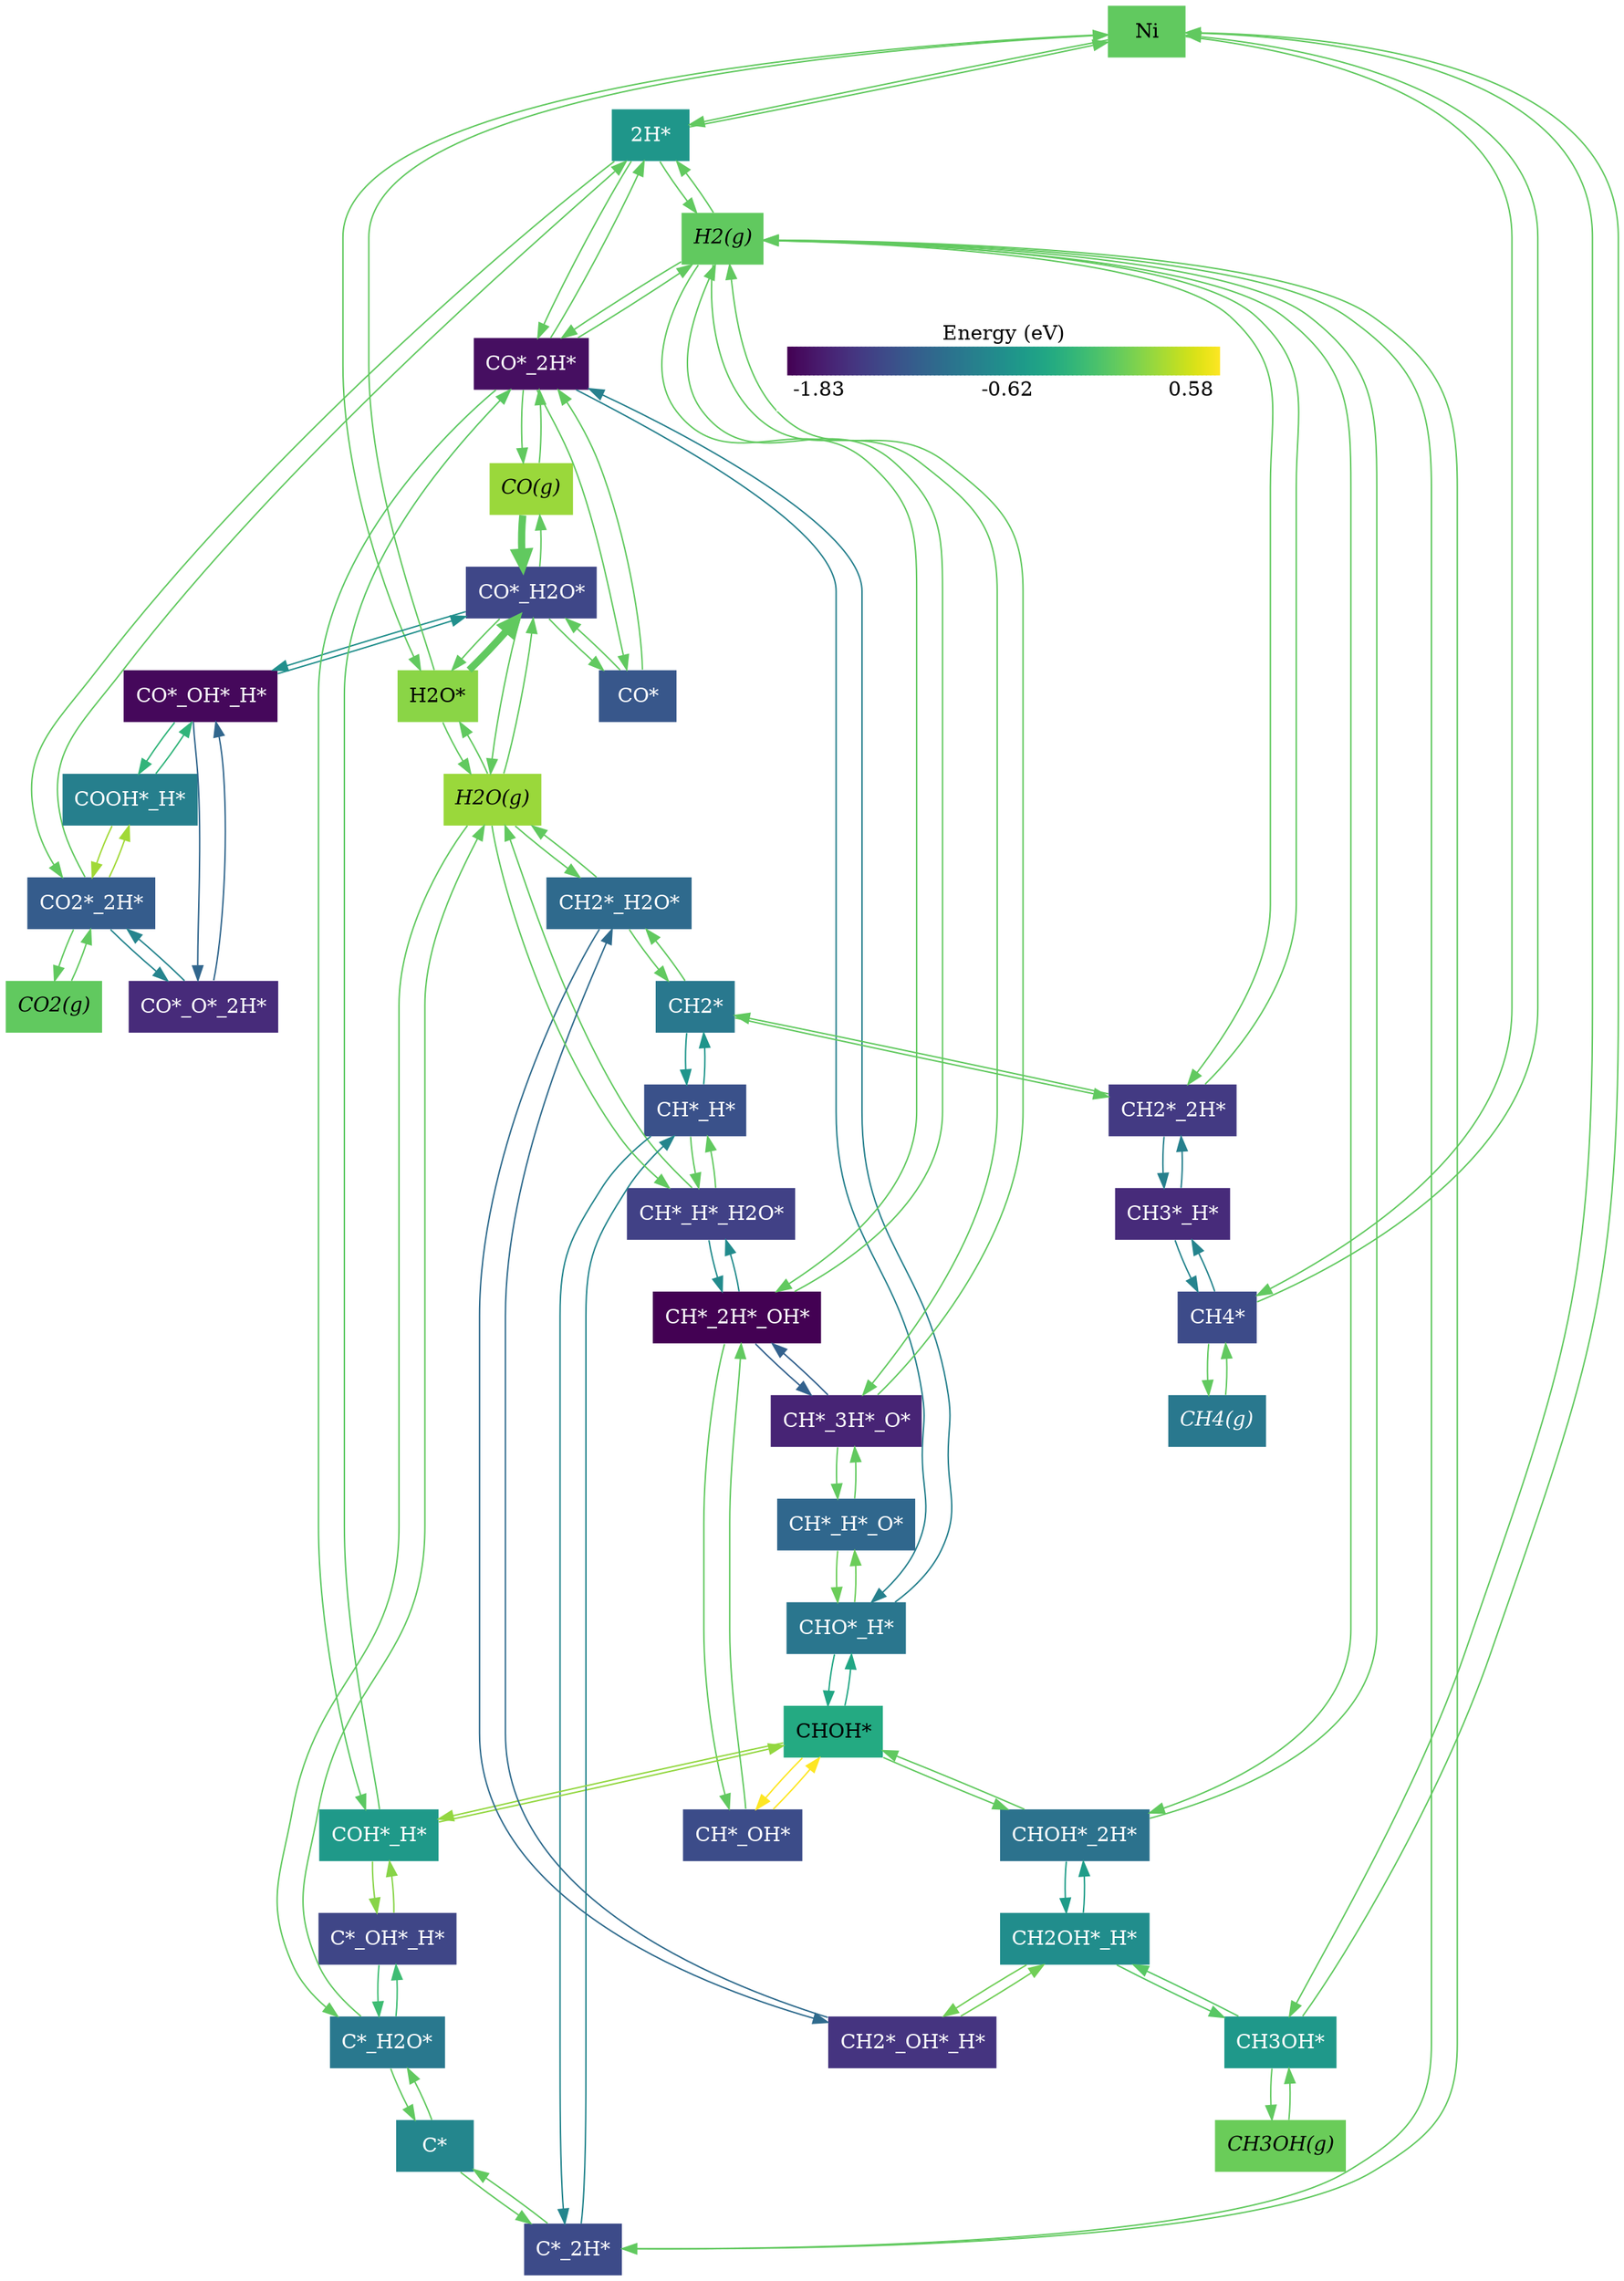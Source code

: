 strict digraph {

    graph [
        rankdir=TB,
        ranksep=0.5,
        nodesep=0.25
    ];
    
    node [
        shape=plaintext,
        style=filled
    ];
    
    edge [
        weight=2.
    ];


    "Ni" [
        label=<
        <TABLE BORDER="0" CELLBORDER="0" CELLSPACING="0" CELLPADDING="0">
          <TR>
            <TD><FONT COLOR="#000000">Ni</FONT></TD>
          </TR>
        </TABLE>
        >
        ,
        fillcolor="#61c95f"
    ];
    
    "2H*" [
        label=<
        <TABLE BORDER="0" CELLBORDER="0" CELLSPACING="0" CELLPADDING="0">
          <TR>
            <TD><FONT COLOR="#ffffff">2H*</FONT></TD>
          </TR>
        </TABLE>
        >
        ,
        fillcolor="#1f968a"
    ];
    
    "CO2*_2H*" [
        label=<
        <TABLE BORDER="0" CELLBORDER="0" CELLSPACING="0" CELLPADDING="0">
          <TR>
            <TD><FONT COLOR="#ffffff">CO2*_2H*</FONT></TD>
          </TR>
        </TABLE>
        >
        ,
        fillcolor="#355c8c"
    ];
    
    "COOH*_H*" [
        label=<
        <TABLE BORDER="0" CELLBORDER="0" CELLSPACING="0" CELLPADDING="0">
          <TR>
            <TD><FONT COLOR="#ffffff">COOH*_H*</FONT></TD>
          </TR>
        </TABLE>
        >
        ,
        fillcolor="#267f8d"
    ];
    
    "CO*_OH*_H*" [
        label=<
        <TABLE BORDER="0" CELLBORDER="0" CELLSPACING="0" CELLPADDING="0">
          <TR>
            <TD><FONT COLOR="#ffffff">CO*_OH*_H*</FONT></TD>
          </TR>
        </TABLE>
        >
        ,
        fillcolor="#45085b"
    ];
    
    "CO*_H2O*" [
        label=<
        <TABLE BORDER="0" CELLBORDER="0" CELLSPACING="0" CELLPADDING="0">
          <TR>
            <TD><FONT COLOR="#ffffff">CO*_H2O*</FONT></TD>
          </TR>
        </TABLE>
        >
        ,
        fillcolor="#3f4788"
    ];
    
    "H2O*" [
        label=<
        <TABLE BORDER="0" CELLBORDER="0" CELLSPACING="0" CELLPADDING="0">
          <TR>
            <TD><FONT COLOR="#000000">H2O*</FONT></TD>
          </TR>
        </TABLE>
        >
        ,
        fillcolor="#8ad546"
    ];
    
    "CO*_O*_2H*" [
        label=<
        <TABLE BORDER="0" CELLBORDER="0" CELLSPACING="0" CELLPADDING="0">
          <TR>
            <TD><FONT COLOR="#ffffff">CO*_O*_2H*</FONT></TD>
          </TR>
        </TABLE>
        >
        ,
        fillcolor="#472b7a"
    ];
    
    "CO*" [
        label=<
        <TABLE BORDER="0" CELLBORDER="0" CELLSPACING="0" CELLPADDING="0">
          <TR>
            <TD><FONT COLOR="#ffffff">CO*</FONT></TD>
          </TR>
        </TABLE>
        >
        ,
        fillcolor="#38578b"
    ];
    
    "CO*_2H*" [
        label=<
        <TABLE BORDER="0" CELLBORDER="0" CELLSPACING="0" CELLPADDING="0">
          <TR>
            <TD><FONT COLOR="#ffffff">CO*_2H*</FONT></TD>
          </TR>
        </TABLE>
        >
        ,
        fillcolor="#460f61"
    ];
    
    "CHO*_H*" [
        label=<
        <TABLE BORDER="0" CELLBORDER="0" CELLSPACING="0" CELLPADDING="0">
          <TR>
            <TD><FONT COLOR="#ffffff">CHO*_H*</FONT></TD>
          </TR>
        </TABLE>
        >
        ,
        fillcolor="#2a768e"
    ];
    
    "CH*_H*_O*" [
        label=<
        <TABLE BORDER="0" CELLBORDER="0" CELLSPACING="0" CELLPADDING="0">
          <TR>
            <TD><FONT COLOR="#ffffff">CH*_H*_O*</FONT></TD>
          </TR>
        </TABLE>
        >
        ,
        fillcolor="#30678d"
    ];
    
    "CH*_3H*_O*" [
        label=<
        <TABLE BORDER="0" CELLBORDER="0" CELLSPACING="0" CELLPADDING="0">
          <TR>
            <TD><FONT COLOR="#ffffff">CH*_3H*_O*</FONT></TD>
          </TR>
        </TABLE>
        >
        ,
        fillcolor="#472475"
    ];
    
    "CH*_2H*_OH*" [
        label=<
        <TABLE BORDER="0" CELLBORDER="0" CELLSPACING="0" CELLPADDING="0">
          <TR>
            <TD><FONT COLOR="#ffffff">CH*_2H*_OH*</FONT></TD>
          </TR>
        </TABLE>
        >
        ,
        fillcolor="#430153"
    ];
    
    "CH*_H*_H2O*" [
        label=<
        <TABLE BORDER="0" CELLBORDER="0" CELLSPACING="0" CELLPADDING="0">
          <TR>
            <TD><FONT COLOR="#ffffff">CH*_H*_H2O*</FONT></TD>
          </TR>
        </TABLE>
        >
        ,
        fillcolor="#414186"
    ];
    
    "CH*_H*" [
        label=<
        <TABLE BORDER="0" CELLBORDER="0" CELLSPACING="0" CELLPADDING="0">
          <TR>
            <TD><FONT COLOR="#ffffff">CH*_H*</FONT></TD>
          </TR>
        </TABLE>
        >
        ,
        fillcolor="#3a518a"
    ];
    
    "CH2*" [
        label=<
        <TABLE BORDER="0" CELLBORDER="0" CELLSPACING="0" CELLPADDING="0">
          <TR>
            <TD><FONT COLOR="#ffffff">CH2*</FONT></TD>
          </TR>
        </TABLE>
        >
        ,
        fillcolor="#29788e"
    ];
    
    "CH2*_2H*" [
        label=<
        <TABLE BORDER="0" CELLBORDER="0" CELLSPACING="0" CELLPADDING="0">
          <TR>
            <TD><FONT COLOR="#ffffff">CH2*_2H*</FONT></TD>
          </TR>
        </TABLE>
        >
        ,
        fillcolor="#433a83"
    ];
    
    "CH3*_H*" [
        label=<
        <TABLE BORDER="0" CELLBORDER="0" CELLSPACING="0" CELLPADDING="0">
          <TR>
            <TD><FONT COLOR="#ffffff">CH3*_H*</FONT></TD>
          </TR>
        </TABLE>
        >
        ,
        fillcolor="#472b7a"
    ];
    
    "CH4*" [
        label=<
        <TABLE BORDER="0" CELLBORDER="0" CELLSPACING="0" CELLPADDING="0">
          <TR>
            <TD><FONT COLOR="#ffffff">CH4*</FONT></TD>
          </TR>
        </TABLE>
        >
        ,
        fillcolor="#3d4b89"
    ];
    
    "COH*_H*" [
        label=<
        <TABLE BORDER="0" CELLBORDER="0" CELLSPACING="0" CELLPADDING="0">
          <TR>
            <TD><FONT COLOR="#ffffff">COH*_H*</FONT></TD>
          </TR>
        </TABLE>
        >
        ,
        fillcolor="#1f9989"
    ];
    
    "C*_OH*_H*" [
        label=<
        <TABLE BORDER="0" CELLBORDER="0" CELLSPACING="0" CELLPADDING="0">
          <TR>
            <TD><FONT COLOR="#ffffff">C*_OH*_H*</FONT></TD>
          </TR>
        </TABLE>
        >
        ,
        fillcolor="#3f4687"
    ];
    
    "C*_H2O*" [
        label=<
        <TABLE BORDER="0" CELLBORDER="0" CELLSPACING="0" CELLPADDING="0">
          <TR>
            <TD><FONT COLOR="#ffffff">C*_H2O*</FONT></TD>
          </TR>
        </TABLE>
        >
        ,
        fillcolor="#29788e"
    ];
    
    "C*" [
        label=<
        <TABLE BORDER="0" CELLBORDER="0" CELLSPACING="0" CELLPADDING="0">
          <TR>
            <TD><FONT COLOR="#ffffff">C*</FONT></TD>
          </TR>
        </TABLE>
        >
        ,
        fillcolor="#24868d"
    ];
    
    "C*_2H*" [
        label=<
        <TABLE BORDER="0" CELLBORDER="0" CELLSPACING="0" CELLPADDING="0">
          <TR>
            <TD><FONT COLOR="#ffffff">C*_2H*</FONT></TD>
          </TR>
        </TABLE>
        >
        ,
        fillcolor="#3d4b89"
    ];
    
    "CHOH*" [
        label=<
        <TABLE BORDER="0" CELLBORDER="0" CELLSPACING="0" CELLPADDING="0">
          <TR>
            <TD><FONT COLOR="#000000">CHOH*</FONT></TD>
          </TR>
        </TABLE>
        >
        ,
        fillcolor="#24aa82"
    ];
    
    "CH*_OH*" [
        label=<
        <TABLE BORDER="0" CELLBORDER="0" CELLSPACING="0" CELLPADDING="0">
          <TR>
            <TD><FONT COLOR="#ffffff">CH*_OH*</FONT></TD>
          </TR>
        </TABLE>
        >
        ,
        fillcolor="#3c4c89"
    ];
    
    "CHOH*_2H*" [
        label=<
        <TABLE BORDER="0" CELLBORDER="0" CELLSPACING="0" CELLPADDING="0">
          <TR>
            <TD><FONT COLOR="#ffffff">CHOH*_2H*</FONT></TD>
          </TR>
        </TABLE>
        >
        ,
        fillcolor="#2c728d"
    ];
    
    "CH2OH*_H*" [
        label=<
        <TABLE BORDER="0" CELLBORDER="0" CELLSPACING="0" CELLPADDING="0">
          <TR>
            <TD><FONT COLOR="#ffffff">CH2OH*_H*</FONT></TD>
          </TR>
        </TABLE>
        >
        ,
        fillcolor="#218d8c"
    ];
    
    "CH3OH*" [
        label=<
        <TABLE BORDER="0" CELLBORDER="0" CELLSPACING="0" CELLPADDING="0">
          <TR>
            <TD><FONT COLOR="#ffffff">CH3OH*</FONT></TD>
          </TR>
        </TABLE>
        >
        ,
        fillcolor="#1f988a"
    ];
    
    "CH2*_OH*_H*" [
        label=<
        <TABLE BORDER="0" CELLBORDER="0" CELLSPACING="0" CELLPADDING="0">
          <TR>
            <TD><FONT COLOR="#ffffff">CH2*_OH*_H*</FONT></TD>
          </TR>
        </TABLE>
        >
        ,
        fillcolor="#453480"
    ];
    
    "CH2*_H2O*" [
        label=<
        <TABLE BORDER="0" CELLBORDER="0" CELLSPACING="0" CELLPADDING="0">
          <TR>
            <TD><FONT COLOR="#ffffff">CH2*_H2O*</FONT></TD>
          </TR>
        </TABLE>
        >
        ,
        fillcolor="#2f6a8d"
    ];
    
    "H2(g)" [
        label=<
        <TABLE BORDER="0" CELLBORDER="0" CELLSPACING="0" CELLPADDING="0">
          <TR>
            <TD><FONT COLOR="#000000"><i>H2(g)</i></FONT></TD>
          </TR>
        </TABLE>
        >
        ,
        fillcolor="#61c95f"
    ];
    
    "CO2(g)" [
        label=<
        <TABLE BORDER="0" CELLBORDER="0" CELLSPACING="0" CELLPADDING="0">
          <TR>
            <TD><FONT COLOR="#000000"><i>CO2(g)</i></FONT></TD>
          </TR>
        </TABLE>
        >
        ,
        fillcolor="#61c95f"
    ];
    
    "CO(g)" [
        label=<
        <TABLE BORDER="0" CELLBORDER="0" CELLSPACING="0" CELLPADDING="0">
          <TR>
            <TD><FONT COLOR="#000000"><i>CO(g)</i></FONT></TD>
          </TR>
        </TABLE>
        >
        ,
        fillcolor="#9ad83b"
    ];
    
    "H2O(g)" [
        label=<
        <TABLE BORDER="0" CELLBORDER="0" CELLSPACING="0" CELLPADDING="0">
          <TR>
            <TD><FONT COLOR="#000000"><i>H2O(g)</i></FONT></TD>
          </TR>
        </TABLE>
        >
        ,
        fillcolor="#9ad83b"
    ];
    
    "CH3OH(g)" [
        label=<
        <TABLE BORDER="0" CELLBORDER="0" CELLSPACING="0" CELLPADDING="0">
          <TR>
            <TD><FONT COLOR="#000000"><i>CH3OH(g)</i></FONT></TD>
          </TR>
        </TABLE>
        >
        ,
        fillcolor="#6acc59"
    ];
    
    "CH4(g)" [
        label=<
        <TABLE BORDER="0" CELLBORDER="0" CELLSPACING="0" CELLPADDING="0">
          <TR>
            <TD><FONT COLOR="#ffffff"><i>CH4(g)</i></FONT></TD>
          </TR>
        </TABLE>
        >
        ,
        fillcolor="#29788e"
    ];
    
    "Colorbar" [
        fillcolor="#ffffff",
        label=<<TABLE BORDER="0" CELLBORDER="0" CELLSPACING="-1">
            <TR>
                <TD COLSPAN="100">Energy (eV)</TD>
            </TR>
            <TR>
                <TD BGCOLOR="#430153:#440457" WIDTH="1" HEIGHT="20"></TD>
                <TD BGCOLOR="#440457:#45085b" WIDTH="1" HEIGHT="20"></TD>
                <TD BGCOLOR="#45085b:#460c5f" WIDTH="1" HEIGHT="20"></TD>
                <TD BGCOLOR="#460c5f:#460f62" WIDTH="1" HEIGHT="20"></TD>
                <TD BGCOLOR="#460f62:#471365" WIDTH="1" HEIGHT="20"></TD>
                <TD BGCOLOR="#471365:#471769" WIDTH="1" HEIGHT="20"></TD>
                <TD BGCOLOR="#471769:#481a6c" WIDTH="1" HEIGHT="20"></TD>
                <TD BGCOLOR="#481a6c:#481d6f" WIDTH="1" HEIGHT="20"></TD>
                <TD BGCOLOR="#481d6f:#482172" WIDTH="1" HEIGHT="20"></TD>
                <TD BGCOLOR="#482172:#472474" WIDTH="1" HEIGHT="20"></TD>
                <TD BGCOLOR="#472474:#472777" WIDTH="1" HEIGHT="20"></TD>
                <TD BGCOLOR="#472777:#472a79" WIDTH="1" HEIGHT="20"></TD>
                <TD BGCOLOR="#472a79:#462d7b" WIDTH="1" HEIGHT="20"></TD>
                <TD BGCOLOR="#462d7b:#46317d" WIDTH="1" HEIGHT="20"></TD>
                <TD BGCOLOR="#46317d:#45347f" WIDTH="1" HEIGHT="20"></TD>
                <TD BGCOLOR="#45347f:#443781" WIDTH="1" HEIGHT="20"></TD>
                <TD BGCOLOR="#443781:#433a83" WIDTH="1" HEIGHT="20"></TD>
                <TD BGCOLOR="#433a83:#423d84" WIDTH="1" HEIGHT="20"></TD>
                <TD BGCOLOR="#423d84:#414085" WIDTH="1" HEIGHT="20"></TD>
                <TD BGCOLOR="#414085:#404386" WIDTH="1" HEIGHT="20"></TD>
                <TD BGCOLOR="#404386:#3f4687" WIDTH="1" HEIGHT="20"></TD>
                <TD BGCOLOR="#3f4687:#3e4988" WIDTH="1" HEIGHT="20"></TD>
                <TD BGCOLOR="#3e4988:#3d4c89" WIDTH="1" HEIGHT="20"></TD>
                <TD BGCOLOR="#3d4c89:#3c4e8a" WIDTH="1" HEIGHT="20"></TD>
                <TD BGCOLOR="#3c4e8a:#3a518a" WIDTH="1" HEIGHT="20"></TD>
                <TD BGCOLOR="#3a518a:#39548b" WIDTH="1" HEIGHT="20"></TD>
                <TD BGCOLOR="#39548b:#38578b" WIDTH="1" HEIGHT="20"></TD>
                <TD BGCOLOR="#38578b:#37598c" WIDTH="1" HEIGHT="20"></TD>
                <TD BGCOLOR="#37598c:#355c8c" WIDTH="1" HEIGHT="20"></TD>
                <TD BGCOLOR="#355c8c:#345f8c" WIDTH="1" HEIGHT="20"></TD>
                <TD BGCOLOR="#345f8c:#33618d" WIDTH="1" HEIGHT="20"></TD>
                <TD BGCOLOR="#33618d:#32648d" WIDTH="1" HEIGHT="20"></TD>
                <TD BGCOLOR="#32648d:#31668d" WIDTH="1" HEIGHT="20"></TD>
                <TD BGCOLOR="#31668d:#30698d" WIDTH="1" HEIGHT="20"></TD>
                <TD BGCOLOR="#30698d:#2e6b8d" WIDTH="1" HEIGHT="20"></TD>
                <TD BGCOLOR="#2e6b8d:#2d6e8d" WIDTH="1" HEIGHT="20"></TD>
                <TD BGCOLOR="#2d6e8d:#2c708d" WIDTH="1" HEIGHT="20"></TD>
                <TD BGCOLOR="#2c708d:#2b738e" WIDTH="1" HEIGHT="20"></TD>
                <TD BGCOLOR="#2b738e:#2a758e" WIDTH="1" HEIGHT="20"></TD>
                <TD BGCOLOR="#2a758e:#29778e" WIDTH="1" HEIGHT="20"></TD>
                <TD BGCOLOR="#29778e:#297a8e" WIDTH="1" HEIGHT="20"></TD>
                <TD BGCOLOR="#297a8e:#287c8e" WIDTH="1" HEIGHT="20"></TD>
                <TD BGCOLOR="#287c8e:#277f8d" WIDTH="1" HEIGHT="20"></TD>
                <TD BGCOLOR="#277f8d:#26818d" WIDTH="1" HEIGHT="20"></TD>
                <TD BGCOLOR="#26818d:#25838d" WIDTH="1" HEIGHT="20"></TD>
                <TD BGCOLOR="#25838d:#24868d" WIDTH="1" HEIGHT="20"></TD>
                <TD BGCOLOR="#24868d:#23888d" WIDTH="1" HEIGHT="20"></TD>
                <TD BGCOLOR="#23888d:#228b8c" WIDTH="1" HEIGHT="20"></TD>
                <TD BGCOLOR="#228b8c:#218d8c" WIDTH="1" HEIGHT="20"></TD>
                <TD BGCOLOR="#218d8c:#218f8c" WIDTH="1" HEIGHT="20"></TD>
                <TD BGCOLOR="#218f8c:#20928b" WIDTH="1" HEIGHT="20"></TD>
                <TD BGCOLOR="#20928b:#1f948b" WIDTH="1" HEIGHT="20"></TD>
                <TD BGCOLOR="#1f948b:#1f978a" WIDTH="1" HEIGHT="20"></TD>
                <TD BGCOLOR="#1f978a:#1e9989" WIDTH="1" HEIGHT="20"></TD>
                <TD BGCOLOR="#1e9989:#1e9b89" WIDTH="1" HEIGHT="20"></TD>
                <TD BGCOLOR="#1e9b89:#1f9e88" WIDTH="1" HEIGHT="20"></TD>
                <TD BGCOLOR="#1f9e88:#1fa087" WIDTH="1" HEIGHT="20"></TD>
                <TD BGCOLOR="#1fa087:#20a286" WIDTH="1" HEIGHT="20"></TD>
                <TD BGCOLOR="#20a286:#21a585" WIDTH="1" HEIGHT="20"></TD>
                <TD BGCOLOR="#21a585:#22a783" WIDTH="1" HEIGHT="20"></TD>
                <TD BGCOLOR="#22a783:#24aa82" WIDTH="1" HEIGHT="20"></TD>
                <TD BGCOLOR="#24aa82:#26ac80" WIDTH="1" HEIGHT="20"></TD>
                <TD BGCOLOR="#26ac80:#29ae7f" WIDTH="1" HEIGHT="20"></TD>
                <TD BGCOLOR="#29ae7f:#2cb07d" WIDTH="1" HEIGHT="20"></TD>
                <TD BGCOLOR="#2cb07d:#2fb37b" WIDTH="1" HEIGHT="20"></TD>
                <TD BGCOLOR="#2fb37b:#32b579" WIDTH="1" HEIGHT="20"></TD>
                <TD BGCOLOR="#32b579:#36b777" WIDTH="1" HEIGHT="20"></TD>
                <TD BGCOLOR="#36b777:#3ab975" WIDTH="1" HEIGHT="20"></TD>
                <TD BGCOLOR="#3ab975:#3ebc73" WIDTH="1" HEIGHT="20"></TD>
                <TD BGCOLOR="#3ebc73:#43be70" WIDTH="1" HEIGHT="20"></TD>
                <TD BGCOLOR="#43be70:#47c06d" WIDTH="1" HEIGHT="20"></TD>
                <TD BGCOLOR="#47c06d:#4cc26b" WIDTH="1" HEIGHT="20"></TD>
                <TD BGCOLOR="#4cc26b:#51c468" WIDTH="1" HEIGHT="20"></TD>
                <TD BGCOLOR="#51c468:#57c665" WIDTH="1" HEIGHT="20"></TD>
                <TD BGCOLOR="#57c665:#5cc862" WIDTH="1" HEIGHT="20"></TD>
                <TD BGCOLOR="#5cc862:#61ca5f" WIDTH="1" HEIGHT="20"></TD>
                <TD BGCOLOR="#61ca5f:#67cc5b" WIDTH="1" HEIGHT="20"></TD>
                <TD BGCOLOR="#67cc5b:#6dcd58" WIDTH="1" HEIGHT="20"></TD>
                <TD BGCOLOR="#6dcd58:#73cf54" WIDTH="1" HEIGHT="20"></TD>
                <TD BGCOLOR="#73cf54:#79d150" WIDTH="1" HEIGHT="20"></TD>
                <TD BGCOLOR="#79d150:#7fd24d" WIDTH="1" HEIGHT="20"></TD>
                <TD BGCOLOR="#7fd24d:#86d449" WIDTH="1" HEIGHT="20"></TD>
                <TD BGCOLOR="#86d449:#8cd544" WIDTH="1" HEIGHT="20"></TD>
                <TD BGCOLOR="#8cd544:#93d740" WIDTH="1" HEIGHT="20"></TD>
                <TD BGCOLOR="#93d740:#99d83c" WIDTH="1" HEIGHT="20"></TD>
                <TD BGCOLOR="#99d83c:#a0d938" WIDTH="1" HEIGHT="20"></TD>
                <TD BGCOLOR="#a0d938:#a7db33" WIDTH="1" HEIGHT="20"></TD>
                <TD BGCOLOR="#a7db33:#addc2f" WIDTH="1" HEIGHT="20"></TD>
                <TD BGCOLOR="#addc2f:#b4dd2a" WIDTH="1" HEIGHT="20"></TD>
                <TD BGCOLOR="#b4dd2a:#bbde26" WIDTH="1" HEIGHT="20"></TD>
                <TD BGCOLOR="#bbde26:#c2df22" WIDTH="1" HEIGHT="20"></TD>
                <TD BGCOLOR="#c2df22:#c9e01e" WIDTH="1" HEIGHT="20"></TD>
                <TD BGCOLOR="#c9e01e:#cfe11b" WIDTH="1" HEIGHT="20"></TD>
                <TD BGCOLOR="#cfe11b:#d6e119" WIDTH="1" HEIGHT="20"></TD>
                <TD BGCOLOR="#d6e119:#dde218" WIDTH="1" HEIGHT="20"></TD>
                <TD BGCOLOR="#dde218:#e3e318" WIDTH="1" HEIGHT="20"></TD>
                <TD BGCOLOR="#e3e318:#eae419" WIDTH="1" HEIGHT="20"></TD>
                <TD BGCOLOR="#eae419:#f0e51c" WIDTH="1" HEIGHT="20"></TD>
                <TD BGCOLOR="#f0e51c:#f6e520" WIDTH="1" HEIGHT="20"></TD>
                <TD BGCOLOR="#f6e520:#fde624" WIDTH="1" HEIGHT="20"></TD>
            </TR>
            <TR>
                <TD COLSPAN="100%">
                    <TABLE BORDER="0" CELLBORDER="0" CELLSPACING="0" WIDTH="100%">
                        <TR>
                            <TD ALIGN="LEFT" WIDTH="33%">-1.83</TD>
                            <TD ALIGN="CENTER" WIDTH="34%">-0.62</TD>
                            <TD ALIGN="RIGHT" WIDTH="33%">0.58</TD>
                        </TR>
                    </TABLE>
                </TD>
            </TR>
        </TABLE>>
    ];


    "2H*" -> "H2(g)"[
        color="#61c95f",
        penwidth=1.0
    ];
    
    "2H*" -> "Ni"[
        color="#61c95f",
        penwidth=1.0
    ];
    
    "H2(g)" -> "2H*"[
        color="#61c95f",
        penwidth=1.0000003067629044
    ];
    
    "Ni" -> "2H*"[
        color="#61c95f",
        penwidth=1.0000003067629044
    ];
    
    "CO2*_2H*" -> "2H*"[
        color="#61c95f",
        penwidth=1.0
    ];
    
    "CO2*_2H*" -> "CO2(g)"[
        color="#61c95f",
        penwidth=1.0
    ];
    
    "2H*" -> "CO2*_2H*"[
        color="#61c95f",
        penwidth=1.0
    ];
    
    "CO2(g)" -> "CO2*_2H*"[
        color="#61c95f",
        penwidth=1.0
    ];
    
    "COOH*_H*" -> "CO2*_2H*"[
        color="#a1d937",
        penwidth=1.0
    ];
    
    "CO2*_2H*" -> "COOH*_H*"[
        color="#a1d937",
        penwidth=1.0
    ];
    
    "CO*_OH*_H*" -> "COOH*_H*"[
        color="#31b47a",
        penwidth=1.0
    ];
    
    "COOH*_H*" -> "CO*_OH*_H*"[
        color="#31b47a",
        penwidth=1.0
    ];
    
    "CO*_H2O*" -> "CO*_OH*_H*"[
        color="#218f8c",
        penwidth=1.0
    ];
    
    "CO*_OH*_H*" -> "CO*_H2O*"[
        color="#218f8c",
        penwidth=1.0
    ];
    
    "H2O*" -> "CO*_H2O*"[
        color="#61c95f",
        penwidth=5.0
    ];
    
    "CO(g)" -> "CO*_H2O*"[
        color="#61c95f",
        penwidth=5.0
    ];
    
    "CO*_H2O*" -> "H2O*"[
        color="#61c95f",
        penwidth=1.0
    ];
    
    "CO*_H2O*" -> "CO(g)"[
        color="#61c95f",
        penwidth=1.0
    ];
    
    "H2O(g)" -> "H2O*"[
        color="#61c95f",
        penwidth=1.0040547747742763
    ];
    
    "Ni" -> "H2O*"[
        color="#61c95f",
        penwidth=1.0040547747742763
    ];
    
    "H2O*" -> "H2O(g)"[
        color="#61c95f",
        penwidth=1.0003026189335427
    ];
    
    "H2O*" -> "Ni"[
        color="#61c95f",
        penwidth=1.0003026189335427
    ];
    
    "CO*_O*_2H*" -> "CO2*_2H*"[
        color="#25848d",
        penwidth=1.0
    ];
    
    "CO2*_2H*" -> "CO*_O*_2H*"[
        color="#25848d",
        penwidth=1.0000000000000184
    ];
    
    "CO*_OH*_H*" -> "CO*_O*_2H*"[
        color="#31668d",
        penwidth=1.0
    ];
    
    "CO*_O*_2H*" -> "CO*_OH*_H*"[
        color="#31668d",
        penwidth=1.0000000000000002
    ];
    
    "H2O(g)" -> "CO*_H2O*"[
        color="#61c95f",
        penwidth=1.0
    ];
    
    "CO*" -> "CO*_H2O*"[
        color="#61c95f",
        penwidth=1.0
    ];
    
    "CO*_H2O*" -> "H2O(g)"[
        color="#61c95f",
        penwidth=1.0
    ];
    
    "CO*_H2O*" -> "CO*"[
        color="#61c95f",
        penwidth=1.0
    ];
    
    "CO*_2H*" -> "H2(g)"[
        color="#61c95f",
        penwidth=1.0
    ];
    
    "CO*_2H*" -> "CO*"[
        color="#61c95f",
        penwidth=1.0
    ];
    
    "H2(g)" -> "CO*_2H*"[
        color="#61c95f",
        penwidth=1.0
    ];
    
    "CO*" -> "CO*_2H*"[
        color="#61c95f",
        penwidth=1.0
    ];
    
    "CHO*_H*" -> "CO*_2H*"[
        color="#26808d",
        penwidth=1.0000000063496066
    ];
    
    "CO*_2H*" -> "CHO*_H*"[
        color="#26808d",
        penwidth=1.0
    ];
    
    "CH*_H*_O*" -> "CHO*_H*"[
        color="#6bcd59",
        penwidth=1.0
    ];
    
    "CHO*_H*" -> "CH*_H*_O*"[
        color="#6bcd59",
        penwidth=1.0
    ];
    
    "CH*_3H*_O*" -> "H2(g)"[
        color="#61c95f",
        penwidth=1.0
    ];
    
    "CH*_3H*_O*" -> "CH*_H*_O*"[
        color="#61c95f",
        penwidth=1.0
    ];
    
    "H2(g)" -> "CH*_3H*_O*"[
        color="#61c95f",
        penwidth=1.0
    ];
    
    "CH*_H*_O*" -> "CH*_3H*_O*"[
        color="#61c95f",
        penwidth=1.0
    ];
    
    "CH*_2H*_OH*" -> "CH*_3H*_O*"[
        color="#33618d",
        penwidth=1.0
    ];
    
    "CH*_3H*_O*" -> "CH*_2H*_OH*"[
        color="#33618d",
        penwidth=1.0000000000000002
    ];
    
    "CH*_H*_H2O*" -> "CH*_2H*_OH*"[
        color="#228b8c",
        penwidth=1.0
    ];
    
    "CH*_2H*_OH*" -> "CH*_H*_H2O*"[
        color="#228b8c",
        penwidth=1.0
    ];
    
    "H2O(g)" -> "CH*_H*_H2O*"[
        color="#61c95f",
        penwidth=1.0
    ];
    
    "CH*_H*" -> "CH*_H*_H2O*"[
        color="#61c95f",
        penwidth=1.0
    ];
    
    "CH*_H*_H2O*" -> "H2O(g)"[
        color="#61c95f",
        penwidth=1.0
    ];
    
    "CH*_H*_H2O*" -> "CH*_H*"[
        color="#61c95f",
        penwidth=1.0
    ];
    
    "CH2*" -> "CH*_H*"[
        color="#1f958b",
        penwidth=1.000000000001478
    ];
    
    "CH*_H*" -> "CH2*"[
        color="#1f958b",
        penwidth=1.0
    ];
    
    "CH2*_2H*" -> "H2(g)"[
        color="#61c95f",
        penwidth=1.0
    ];
    
    "CH2*_2H*" -> "CH2*"[
        color="#61c95f",
        penwidth=1.0
    ];
    
    "H2(g)" -> "CH2*_2H*"[
        color="#61c95f",
        penwidth=1.0
    ];
    
    "CH2*" -> "CH2*_2H*"[
        color="#61c95f",
        penwidth=1.0
    ];
    
    "CH3*_H*" -> "CH2*_2H*"[
        color="#26808d",
        penwidth=1.0
    ];
    
    "CH2*_2H*" -> "CH3*_H*"[
        color="#26808d",
        penwidth=1.0
    ];
    
    "CH4*" -> "CH3*_H*"[
        color="#25848d",
        penwidth=1.0
    ];
    
    "CH3*_H*" -> "CH4*"[
        color="#25848d",
        penwidth=1.0
    ];
    
    "Ni" -> "CH4*"[
        color="#61c95f",
        penwidth=1.0
    ];
    
    "CH4(g)" -> "CH4*"[
        color="#61c95f",
        penwidth=1.0
    ];
    
    "CH4*" -> "Ni"[
        color="#61c95f",
        penwidth=1.0
    ];
    
    "CH4*" -> "CH4(g)"[
        color="#61c95f",
        penwidth=1.0
    ];
    
    "COH*_H*" -> "CO*_2H*"[
        color="#5bc862",
        penwidth=1.0000000000000002
    ];
    
    "CO*_2H*" -> "COH*_H*"[
        color="#5bc862",
        penwidth=1.0
    ];
    
    "C*_OH*_H*" -> "COH*_H*"[
        color="#87d448",
        penwidth=1.0
    ];
    
    "COH*_H*" -> "C*_OH*_H*"[
        color="#87d448",
        penwidth=1.0
    ];
    
    "C*_H2O*" -> "C*_OH*_H*"[
        color="#3ebc73",
        penwidth=1.0
    ];
    
    "C*_OH*_H*" -> "C*_H2O*"[
        color="#3ebc73",
        penwidth=1.0
    ];
    
    "H2O(g)" -> "C*_H2O*"[
        color="#61c95f",
        penwidth=1.0000000000000002
    ];
    
    "C*" -> "C*_H2O*"[
        color="#61c95f",
        penwidth=1.0000000000000002
    ];
    
    "C*_H2O*" -> "H2O(g)"[
        color="#61c95f",
        penwidth=1.0
    ];
    
    "C*_H2O*" -> "C*"[
        color="#61c95f",
        penwidth=1.0
    ];
    
    "C*_2H*" -> "H2(g)"[
        color="#61c95f",
        penwidth=1.0
    ];
    
    "C*_2H*" -> "C*"[
        color="#61c95f",
        penwidth=1.0
    ];
    
    "H2(g)" -> "C*_2H*"[
        color="#61c95f",
        penwidth=1.0
    ];
    
    "C*" -> "C*_2H*"[
        color="#61c95f",
        penwidth=1.0
    ];
    
    "CH*_H*" -> "C*_2H*"[
        color="#24858d",
        penwidth=1.0000000000000002
    ];
    
    "C*_2H*" -> "CH*_H*"[
        color="#24858d",
        penwidth=1.0
    ];
    
    "CHOH*" -> "CHO*_H*"[
        color="#21a684",
        penwidth=1.0000015716734636
    ];
    
    "CHO*_H*" -> "CHOH*"[
        color="#21a684",
        penwidth=1.0000000000000004
    ];
    
    "CH*_OH*" -> "CHOH*"[
        color="#fde624",
        penwidth=1.0
    ];
    
    "CHOH*" -> "CH*_OH*"[
        color="#fde624",
        penwidth=1.0
    ];
    
    "CH*_2H*_OH*" -> "H2(g)"[
        color="#61c95f",
        penwidth=1.0
    ];
    
    "CH*_2H*_OH*" -> "CH*_OH*"[
        color="#61c95f",
        penwidth=1.0
    ];
    
    "H2(g)" -> "CH*_2H*_OH*"[
        color="#61c95f",
        penwidth=1.0
    ];
    
    "CH*_OH*" -> "CH*_2H*_OH*"[
        color="#61c95f",
        penwidth=1.0
    ];
    
    "CHOH*_2H*" -> "CHOH*"[
        color="#61c95f",
        penwidth=1.0
    ];
    
    "CHOH*_2H*" -> "H2(g)"[
        color="#61c95f",
        penwidth=1.0
    ];
    
    "CHOH*" -> "CHOH*_2H*"[
        color="#61c95f",
        penwidth=1.0000000000000784
    ];
    
    "H2(g)" -> "CHOH*_2H*"[
        color="#61c95f",
        penwidth=1.0000000000000784
    ];
    
    "CH2OH*_H*" -> "CHOH*_2H*"[
        color="#1e9c88",
        penwidth=1.0000000004303102
    ];
    
    "CHOH*_2H*" -> "CH2OH*_H*"[
        color="#1e9c88",
        penwidth=1.0000000000000047
    ];
    
    "CH3OH*" -> "CH2OH*_H*"[
        color="#58c764",
        penwidth=1.0000000000000002
    ];
    
    "CH2OH*_H*" -> "CH3OH*"[
        color="#58c764",
        penwidth=1.0
    ];
    
    "Ni" -> "CH3OH*"[
        color="#61c95f",
        penwidth=1.0000016429578569
    ];
    
    "CH3OH(g)" -> "CH3OH*"[
        color="#61c95f",
        penwidth=1.0000016429578569
    ];
    
    "CH3OH*" -> "Ni"[
        color="#61c95f",
        penwidth=1.0
    ];
    
    "CH3OH*" -> "CH3OH(g)"[
        color="#61c95f",
        penwidth=1.0
    ];
    
    "CHOH*" -> "COH*_H*"[
        color="#93d740",
        penwidth=1.0
    ];
    
    "COH*_H*" -> "CHOH*"[
        color="#93d740",
        penwidth=1.0
    ];
    
    "CH2*_OH*_H*" -> "CH2OH*_H*"[
        color="#70ce56",
        penwidth=1.0
    ];
    
    "CH2OH*_H*" -> "CH2*_OH*_H*"[
        color="#70ce56",
        penwidth=1.0
    ];
    
    "CH2*_H2O*" -> "CH2*_OH*_H*"[
        color="#2f6b8d",
        penwidth=1.0000002117085904
    ];
    
    "CH2*_OH*_H*" -> "CH2*_H2O*"[
        color="#2f6b8d",
        penwidth=1.0000000000000004
    ];
    
    "H2O(g)" -> "CH2*_H2O*"[
        color="#61c95f",
        penwidth=1.0
    ];
    
    "CH2*" -> "CH2*_H2O*"[
        color="#61c95f",
        penwidth=1.0
    ];
    
    "CH2*_H2O*" -> "H2O(g)"[
        color="#61c95f",
        penwidth=1.0
    ];
    
    "CH2*_H2O*" -> "CH2*"[
        color="#61c95f",
        penwidth=1.0
    ];
    
    "2H*" -> "CO*_2H*"[
        color="#61c95f",
        penwidth=1.0000000000001898
    ];
    
    "CO(g)" -> "CO*_2H*"[
        color="#61c95f",
        penwidth=1.0000000000001898
    ];
    
    "CO*_2H*" -> "2H*"[
        color="#61c95f",
        penwidth=1.0
    ];
    
    "CO*_2H*" -> "CO(g)"[
        color="#61c95f",
        penwidth=1.0
    ];
    
    "H2(g)" -> "Colorbar"[
        style=invis
    ];
}